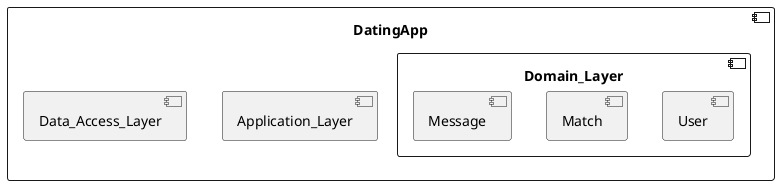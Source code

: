 @startuml
component DatingApp {
    component Application_Layer {
    }
    component Data_Access_Layer {
    }
    component Domain_Layer {
        component User {
        }
        component Match {
        }
        component Message {
        }
    }
}

@enduml